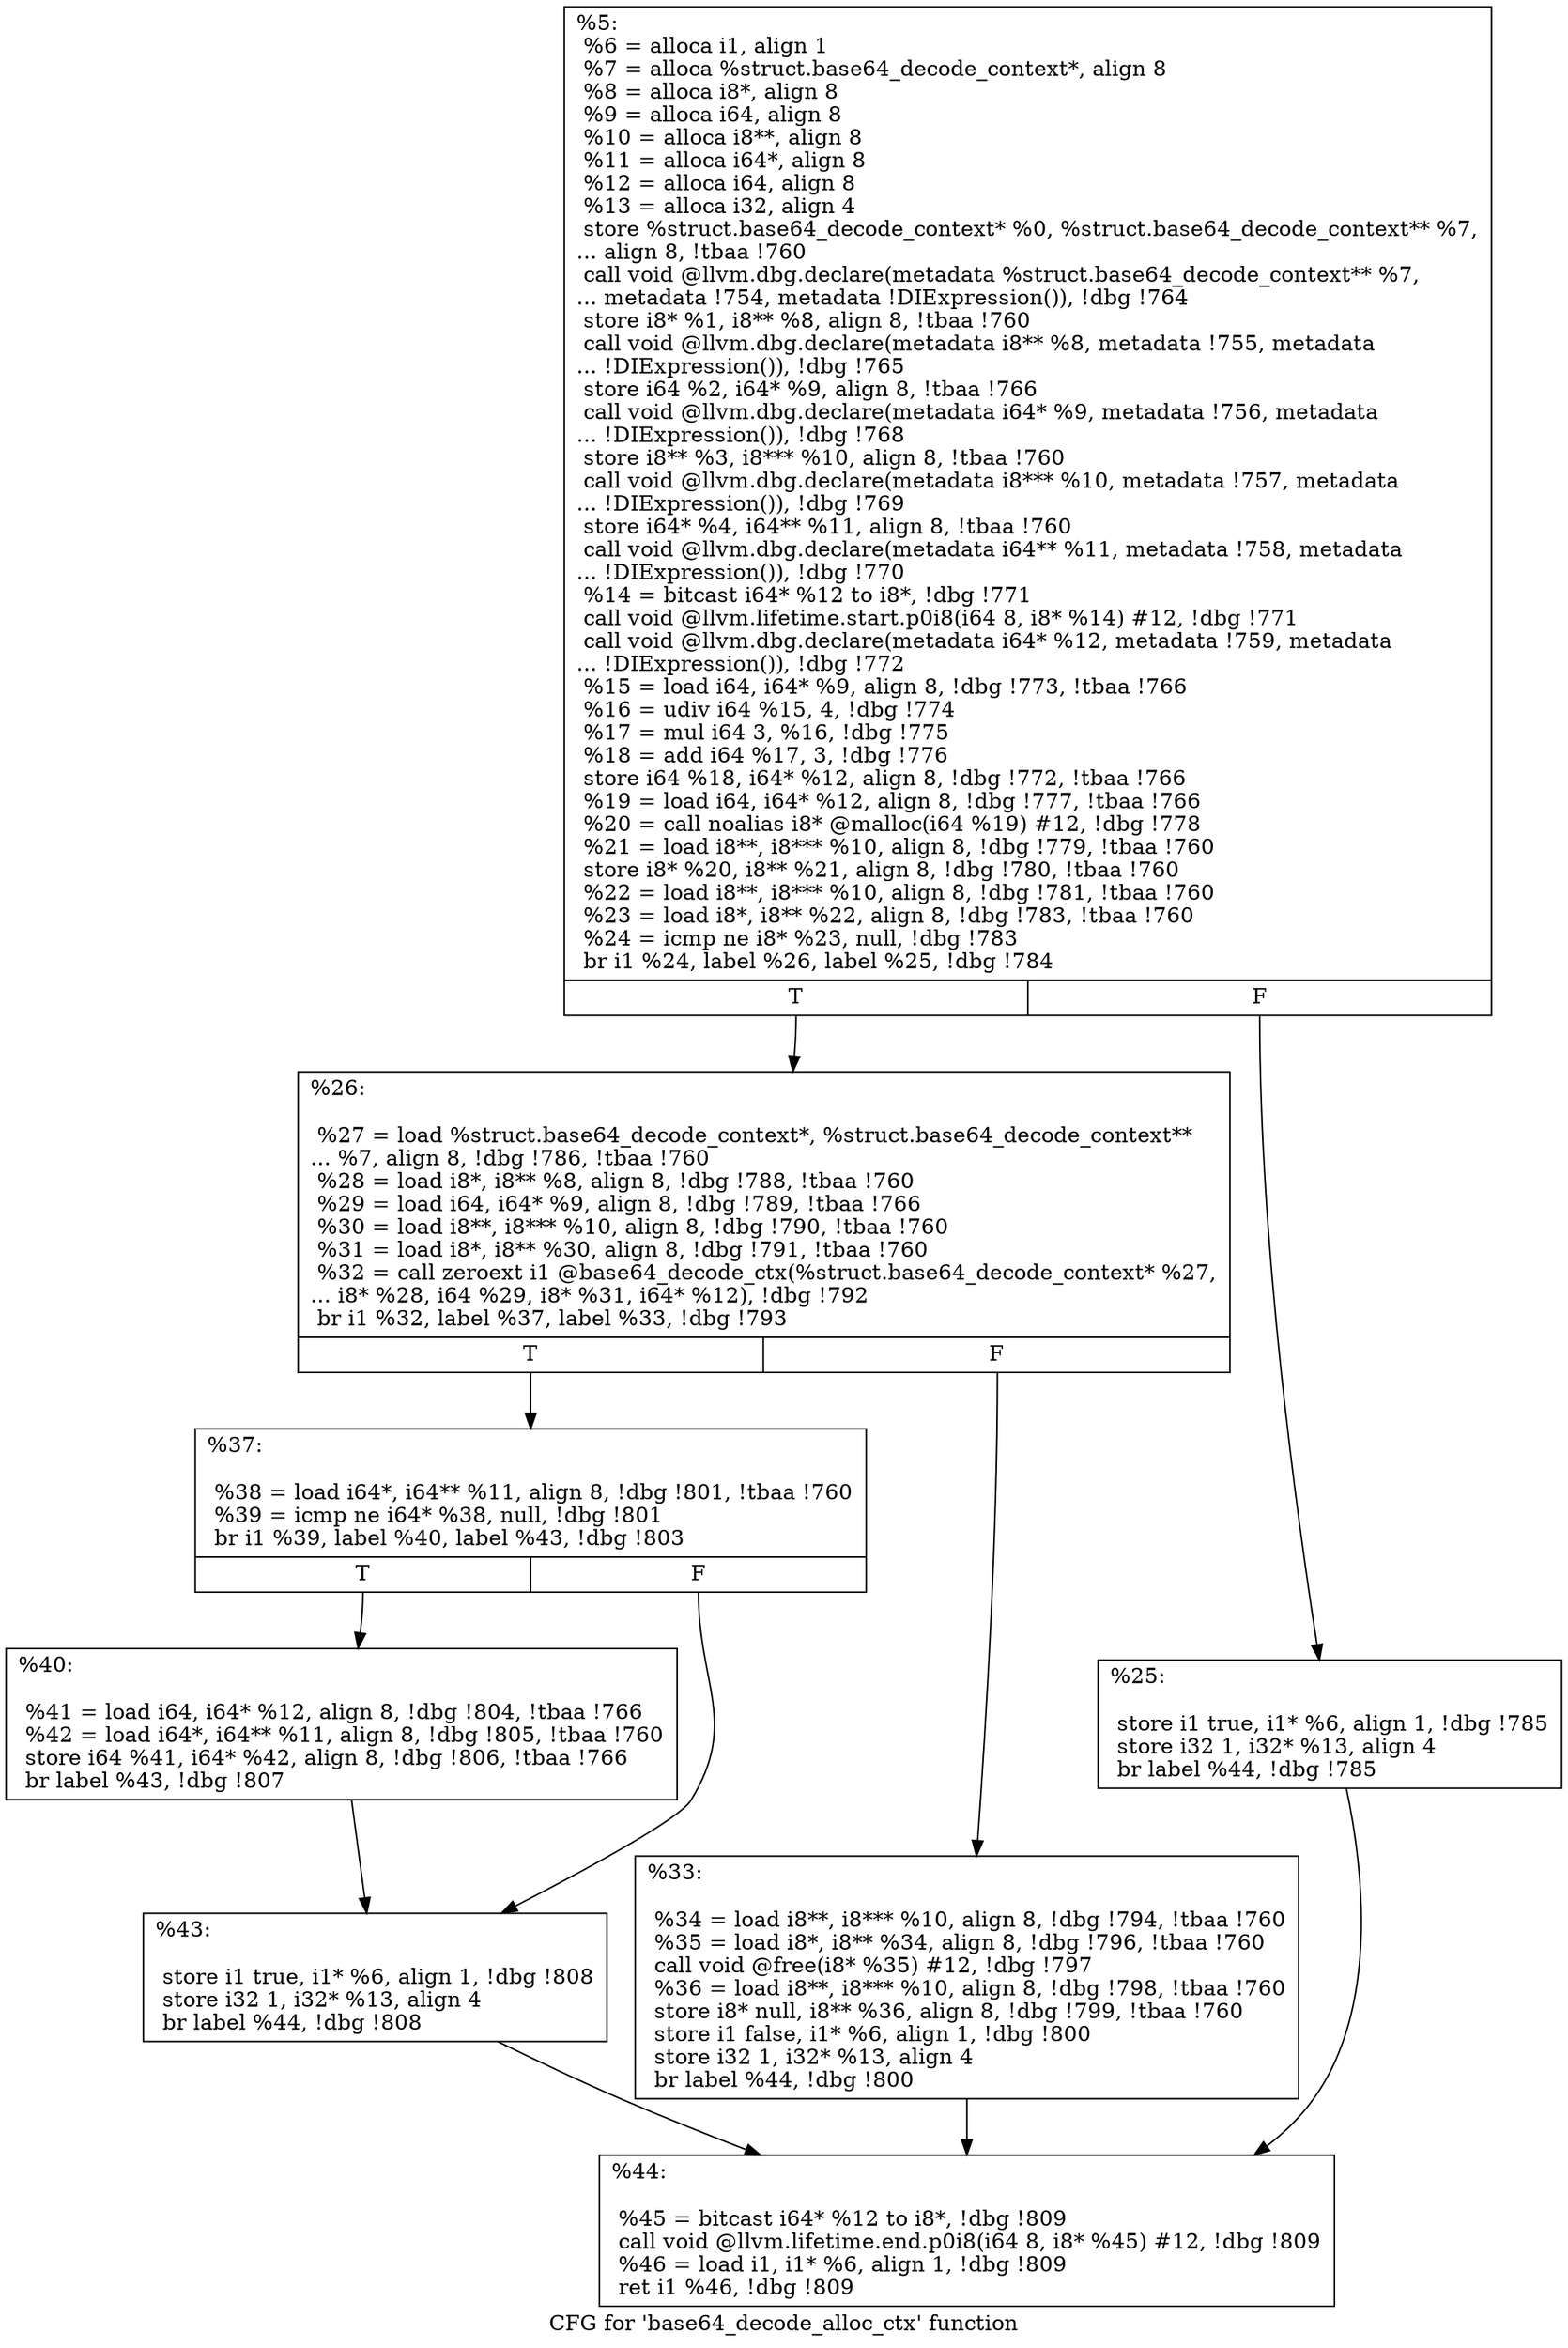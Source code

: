digraph "CFG for 'base64_decode_alloc_ctx' function" {
	label="CFG for 'base64_decode_alloc_ctx' function";

	Node0xdc7530 [shape=record,label="{%5:\l  %6 = alloca i1, align 1\l  %7 = alloca %struct.base64_decode_context*, align 8\l  %8 = alloca i8*, align 8\l  %9 = alloca i64, align 8\l  %10 = alloca i8**, align 8\l  %11 = alloca i64*, align 8\l  %12 = alloca i64, align 8\l  %13 = alloca i32, align 4\l  store %struct.base64_decode_context* %0, %struct.base64_decode_context** %7,\l... align 8, !tbaa !760\l  call void @llvm.dbg.declare(metadata %struct.base64_decode_context** %7,\l... metadata !754, metadata !DIExpression()), !dbg !764\l  store i8* %1, i8** %8, align 8, !tbaa !760\l  call void @llvm.dbg.declare(metadata i8** %8, metadata !755, metadata\l... !DIExpression()), !dbg !765\l  store i64 %2, i64* %9, align 8, !tbaa !766\l  call void @llvm.dbg.declare(metadata i64* %9, metadata !756, metadata\l... !DIExpression()), !dbg !768\l  store i8** %3, i8*** %10, align 8, !tbaa !760\l  call void @llvm.dbg.declare(metadata i8*** %10, metadata !757, metadata\l... !DIExpression()), !dbg !769\l  store i64* %4, i64** %11, align 8, !tbaa !760\l  call void @llvm.dbg.declare(metadata i64** %11, metadata !758, metadata\l... !DIExpression()), !dbg !770\l  %14 = bitcast i64* %12 to i8*, !dbg !771\l  call void @llvm.lifetime.start.p0i8(i64 8, i8* %14) #12, !dbg !771\l  call void @llvm.dbg.declare(metadata i64* %12, metadata !759, metadata\l... !DIExpression()), !dbg !772\l  %15 = load i64, i64* %9, align 8, !dbg !773, !tbaa !766\l  %16 = udiv i64 %15, 4, !dbg !774\l  %17 = mul i64 3, %16, !dbg !775\l  %18 = add i64 %17, 3, !dbg !776\l  store i64 %18, i64* %12, align 8, !dbg !772, !tbaa !766\l  %19 = load i64, i64* %12, align 8, !dbg !777, !tbaa !766\l  %20 = call noalias i8* @malloc(i64 %19) #12, !dbg !778\l  %21 = load i8**, i8*** %10, align 8, !dbg !779, !tbaa !760\l  store i8* %20, i8** %21, align 8, !dbg !780, !tbaa !760\l  %22 = load i8**, i8*** %10, align 8, !dbg !781, !tbaa !760\l  %23 = load i8*, i8** %22, align 8, !dbg !783, !tbaa !760\l  %24 = icmp ne i8* %23, null, !dbg !783\l  br i1 %24, label %26, label %25, !dbg !784\l|{<s0>T|<s1>F}}"];
	Node0xdc7530:s0 -> Node0xdc75d0;
	Node0xdc7530:s1 -> Node0xdc7580;
	Node0xdc7580 [shape=record,label="{%25:\l\l  store i1 true, i1* %6, align 1, !dbg !785\l  store i32 1, i32* %13, align 4\l  br label %44, !dbg !785\l}"];
	Node0xdc7580 -> Node0xdc7760;
	Node0xdc75d0 [shape=record,label="{%26:\l\l  %27 = load %struct.base64_decode_context*, %struct.base64_decode_context**\l... %7, align 8, !dbg !786, !tbaa !760\l  %28 = load i8*, i8** %8, align 8, !dbg !788, !tbaa !760\l  %29 = load i64, i64* %9, align 8, !dbg !789, !tbaa !766\l  %30 = load i8**, i8*** %10, align 8, !dbg !790, !tbaa !760\l  %31 = load i8*, i8** %30, align 8, !dbg !791, !tbaa !760\l  %32 = call zeroext i1 @base64_decode_ctx(%struct.base64_decode_context* %27,\l... i8* %28, i64 %29, i8* %31, i64* %12), !dbg !792\l  br i1 %32, label %37, label %33, !dbg !793\l|{<s0>T|<s1>F}}"];
	Node0xdc75d0:s0 -> Node0xdc7670;
	Node0xdc75d0:s1 -> Node0xdc7620;
	Node0xdc7620 [shape=record,label="{%33:\l\l  %34 = load i8**, i8*** %10, align 8, !dbg !794, !tbaa !760\l  %35 = load i8*, i8** %34, align 8, !dbg !796, !tbaa !760\l  call void @free(i8* %35) #12, !dbg !797\l  %36 = load i8**, i8*** %10, align 8, !dbg !798, !tbaa !760\l  store i8* null, i8** %36, align 8, !dbg !799, !tbaa !760\l  store i1 false, i1* %6, align 1, !dbg !800\l  store i32 1, i32* %13, align 4\l  br label %44, !dbg !800\l}"];
	Node0xdc7620 -> Node0xdc7760;
	Node0xdc7670 [shape=record,label="{%37:\l\l  %38 = load i64*, i64** %11, align 8, !dbg !801, !tbaa !760\l  %39 = icmp ne i64* %38, null, !dbg !801\l  br i1 %39, label %40, label %43, !dbg !803\l|{<s0>T|<s1>F}}"];
	Node0xdc7670:s0 -> Node0xdc76c0;
	Node0xdc7670:s1 -> Node0xdc7710;
	Node0xdc76c0 [shape=record,label="{%40:\l\l  %41 = load i64, i64* %12, align 8, !dbg !804, !tbaa !766\l  %42 = load i64*, i64** %11, align 8, !dbg !805, !tbaa !760\l  store i64 %41, i64* %42, align 8, !dbg !806, !tbaa !766\l  br label %43, !dbg !807\l}"];
	Node0xdc76c0 -> Node0xdc7710;
	Node0xdc7710 [shape=record,label="{%43:\l\l  store i1 true, i1* %6, align 1, !dbg !808\l  store i32 1, i32* %13, align 4\l  br label %44, !dbg !808\l}"];
	Node0xdc7710 -> Node0xdc7760;
	Node0xdc7760 [shape=record,label="{%44:\l\l  %45 = bitcast i64* %12 to i8*, !dbg !809\l  call void @llvm.lifetime.end.p0i8(i64 8, i8* %45) #12, !dbg !809\l  %46 = load i1, i1* %6, align 1, !dbg !809\l  ret i1 %46, !dbg !809\l}"];
}
